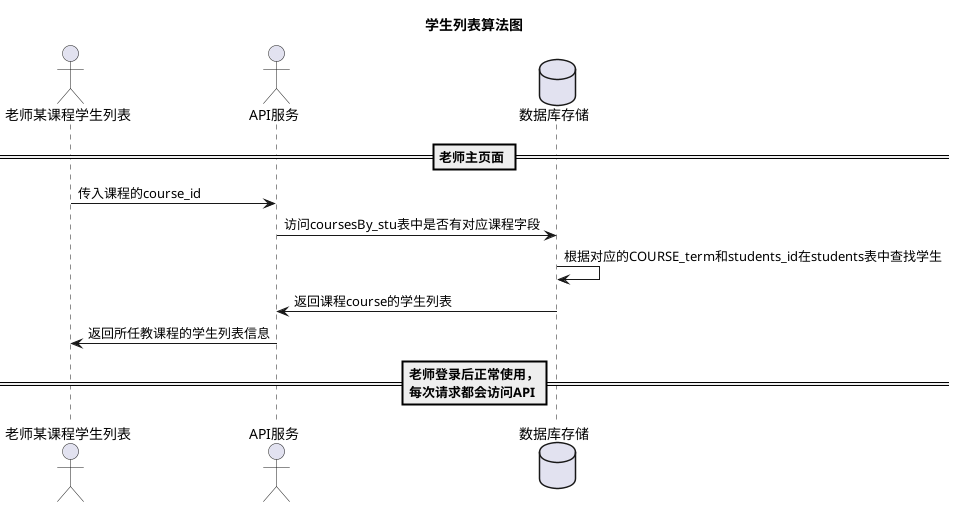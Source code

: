 @startuml

Title 学生列表算法图


actor 老师某课程学生列表
actor API服务
database 数据库存储

== 老师主页面 ==
老师某课程学生列表->API服务:传入课程的course_id
API服务->数据库存储:访问coursesBy_stu表中是否有对应课程字段
数据库存储->数据库存储:根据对应的COURSE_term和students_id在students表中查找学生
数据库存储->API服务:返回课程course的学生列表
API服务->老师某课程学生列表:返回所任教课程的学生列表信息
== 老师登录后正常使用，\n每次请求都会访问API==

@enduml